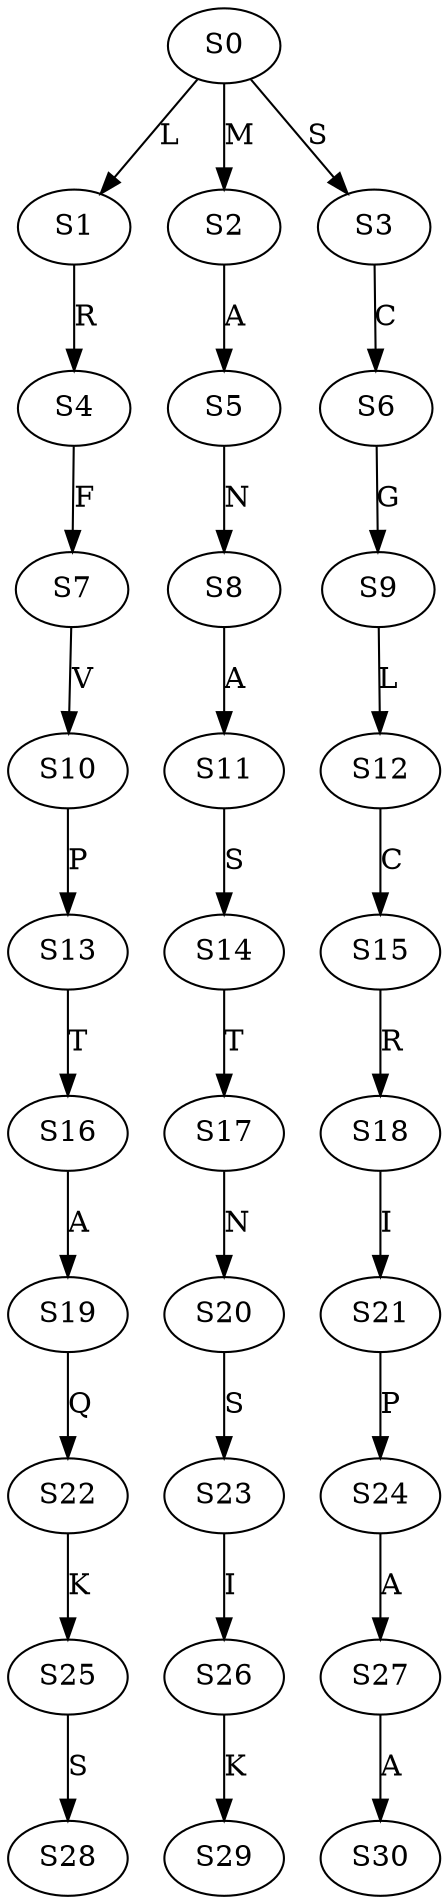 strict digraph  {
	S0 -> S1 [ label = L ];
	S0 -> S2 [ label = M ];
	S0 -> S3 [ label = S ];
	S1 -> S4 [ label = R ];
	S2 -> S5 [ label = A ];
	S3 -> S6 [ label = C ];
	S4 -> S7 [ label = F ];
	S5 -> S8 [ label = N ];
	S6 -> S9 [ label = G ];
	S7 -> S10 [ label = V ];
	S8 -> S11 [ label = A ];
	S9 -> S12 [ label = L ];
	S10 -> S13 [ label = P ];
	S11 -> S14 [ label = S ];
	S12 -> S15 [ label = C ];
	S13 -> S16 [ label = T ];
	S14 -> S17 [ label = T ];
	S15 -> S18 [ label = R ];
	S16 -> S19 [ label = A ];
	S17 -> S20 [ label = N ];
	S18 -> S21 [ label = I ];
	S19 -> S22 [ label = Q ];
	S20 -> S23 [ label = S ];
	S21 -> S24 [ label = P ];
	S22 -> S25 [ label = K ];
	S23 -> S26 [ label = I ];
	S24 -> S27 [ label = A ];
	S25 -> S28 [ label = S ];
	S26 -> S29 [ label = K ];
	S27 -> S30 [ label = A ];
}
